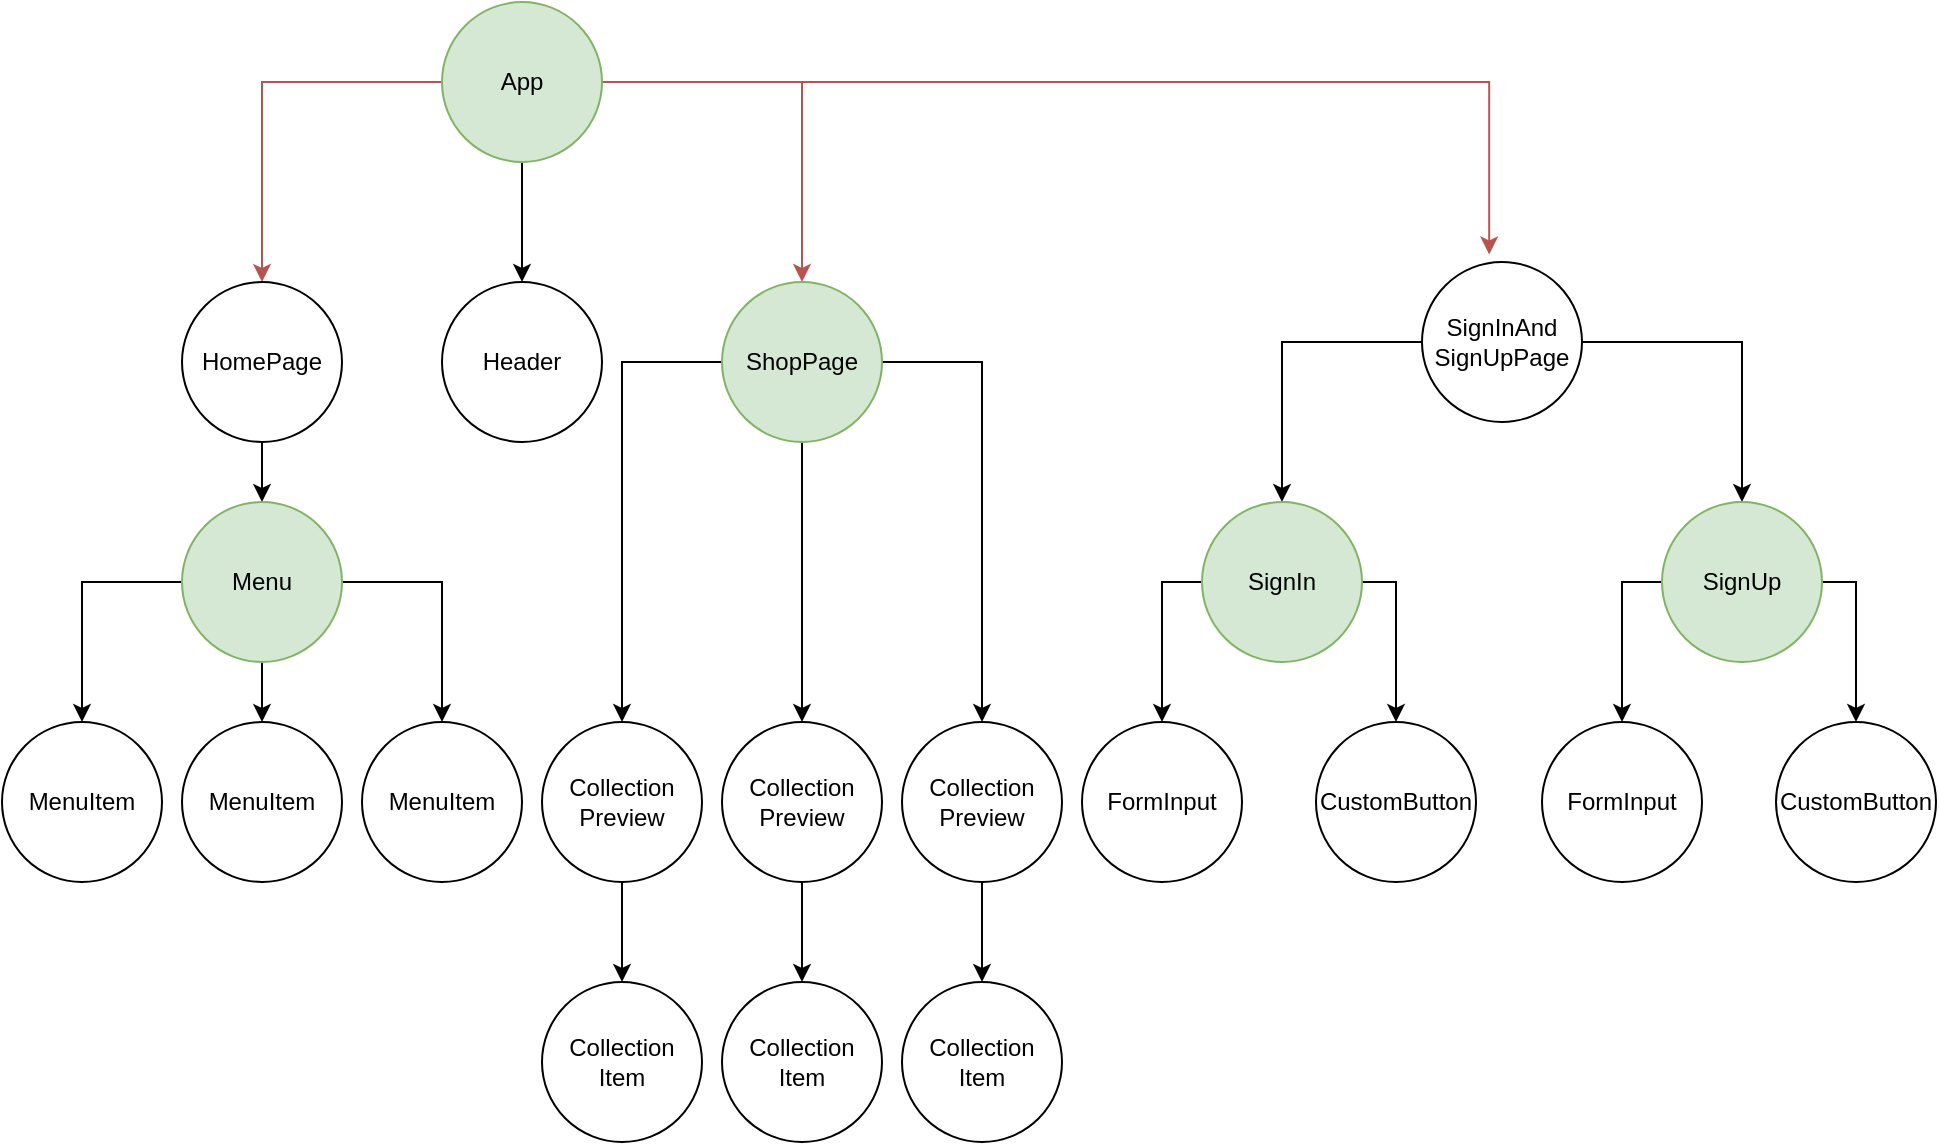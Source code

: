 <mxfile version="21.3.0" type="device">
  <diagram name="Page-1" id="hFuRC-QBSgHIgwPjo1Lk">
    <mxGraphModel dx="1050" dy="587" grid="1" gridSize="10" guides="1" tooltips="1" connect="1" arrows="1" fold="1" page="1" pageScale="1" pageWidth="1654" pageHeight="2336" math="0" shadow="0">
      <root>
        <mxCell id="0" />
        <mxCell id="1" parent="0" />
        <mxCell id="1gE5Iu_umKB56UgZcSIF-5" value="" style="edgeStyle=orthogonalEdgeStyle;rounded=0;orthogonalLoop=1;jettySize=auto;html=1;fillColor=#f8cecc;strokeColor=#b85450;" parent="1" source="1gE5Iu_umKB56UgZcSIF-1" target="1gE5Iu_umKB56UgZcSIF-2" edge="1">
          <mxGeometry relative="1" as="geometry" />
        </mxCell>
        <mxCell id="1gE5Iu_umKB56UgZcSIF-13" style="edgeStyle=orthogonalEdgeStyle;rounded=0;orthogonalLoop=1;jettySize=auto;html=1;entryX=0.5;entryY=0;entryDx=0;entryDy=0;fillColor=#f8cecc;strokeColor=#b85450;" parent="1" source="1gE5Iu_umKB56UgZcSIF-1" target="1gE5Iu_umKB56UgZcSIF-12" edge="1">
          <mxGeometry relative="1" as="geometry" />
        </mxCell>
        <mxCell id="1gE5Iu_umKB56UgZcSIF-23" value="" style="edgeStyle=orthogonalEdgeStyle;rounded=0;orthogonalLoop=1;jettySize=auto;html=1;" parent="1" source="1gE5Iu_umKB56UgZcSIF-1" target="1gE5Iu_umKB56UgZcSIF-22" edge="1">
          <mxGeometry relative="1" as="geometry" />
        </mxCell>
        <mxCell id="1gE5Iu_umKB56UgZcSIF-32" style="edgeStyle=orthogonalEdgeStyle;rounded=0;orthogonalLoop=1;jettySize=auto;html=1;entryX=0.42;entryY=-0.047;entryDx=0;entryDy=0;entryPerimeter=0;fillColor=#f8cecc;strokeColor=#b85450;" parent="1" source="1gE5Iu_umKB56UgZcSIF-1" target="1gE5Iu_umKB56UgZcSIF-24" edge="1">
          <mxGeometry relative="1" as="geometry" />
        </mxCell>
        <mxCell id="1gE5Iu_umKB56UgZcSIF-1" value="App" style="ellipse;whiteSpace=wrap;html=1;aspect=fixed;fillColor=#d5e8d4;strokeColor=#82b366;" parent="1" vertex="1">
          <mxGeometry x="310" y="80" width="80" height="80" as="geometry" />
        </mxCell>
        <mxCell id="1gE5Iu_umKB56UgZcSIF-6" value="" style="edgeStyle=orthogonalEdgeStyle;rounded=0;orthogonalLoop=1;jettySize=auto;html=1;" parent="1" source="1gE5Iu_umKB56UgZcSIF-2" target="1gE5Iu_umKB56UgZcSIF-3" edge="1">
          <mxGeometry relative="1" as="geometry" />
        </mxCell>
        <mxCell id="1gE5Iu_umKB56UgZcSIF-2" value="HomePage" style="ellipse;whiteSpace=wrap;html=1;aspect=fixed;" parent="1" vertex="1">
          <mxGeometry x="180" y="220" width="80" height="80" as="geometry" />
        </mxCell>
        <mxCell id="1gE5Iu_umKB56UgZcSIF-9" value="" style="edgeStyle=orthogonalEdgeStyle;rounded=0;orthogonalLoop=1;jettySize=auto;html=1;" parent="1" source="1gE5Iu_umKB56UgZcSIF-3" target="1gE5Iu_umKB56UgZcSIF-7" edge="1">
          <mxGeometry relative="1" as="geometry" />
        </mxCell>
        <mxCell id="1gE5Iu_umKB56UgZcSIF-10" style="edgeStyle=orthogonalEdgeStyle;rounded=0;orthogonalLoop=1;jettySize=auto;html=1;" parent="1" source="1gE5Iu_umKB56UgZcSIF-3" target="1gE5Iu_umKB56UgZcSIF-4" edge="1">
          <mxGeometry relative="1" as="geometry" />
        </mxCell>
        <mxCell id="1gE5Iu_umKB56UgZcSIF-11" style="edgeStyle=orthogonalEdgeStyle;rounded=0;orthogonalLoop=1;jettySize=auto;html=1;entryX=0.5;entryY=0;entryDx=0;entryDy=0;" parent="1" source="1gE5Iu_umKB56UgZcSIF-3" target="1gE5Iu_umKB56UgZcSIF-8" edge="1">
          <mxGeometry relative="1" as="geometry" />
        </mxCell>
        <mxCell id="1gE5Iu_umKB56UgZcSIF-3" value="Menu" style="ellipse;whiteSpace=wrap;html=1;aspect=fixed;fillColor=#d5e8d4;strokeColor=#82b366;" parent="1" vertex="1">
          <mxGeometry x="180" y="330" width="80" height="80" as="geometry" />
        </mxCell>
        <mxCell id="1gE5Iu_umKB56UgZcSIF-4" value="MenuItem" style="ellipse;whiteSpace=wrap;html=1;aspect=fixed;" parent="1" vertex="1">
          <mxGeometry x="90" y="440" width="80" height="80" as="geometry" />
        </mxCell>
        <mxCell id="1gE5Iu_umKB56UgZcSIF-7" value="MenuItem" style="ellipse;whiteSpace=wrap;html=1;aspect=fixed;" parent="1" vertex="1">
          <mxGeometry x="180" y="440" width="80" height="80" as="geometry" />
        </mxCell>
        <mxCell id="1gE5Iu_umKB56UgZcSIF-8" value="MenuItem" style="ellipse;whiteSpace=wrap;html=1;aspect=fixed;" parent="1" vertex="1">
          <mxGeometry x="270" y="440" width="80" height="80" as="geometry" />
        </mxCell>
        <mxCell id="1gE5Iu_umKB56UgZcSIF-19" value="" style="edgeStyle=orthogonalEdgeStyle;rounded=0;orthogonalLoop=1;jettySize=auto;html=1;" parent="1" source="1gE5Iu_umKB56UgZcSIF-12" target="1gE5Iu_umKB56UgZcSIF-17" edge="1">
          <mxGeometry relative="1" as="geometry" />
        </mxCell>
        <mxCell id="1gE5Iu_umKB56UgZcSIF-20" style="edgeStyle=orthogonalEdgeStyle;rounded=0;orthogonalLoop=1;jettySize=auto;html=1;" parent="1" source="1gE5Iu_umKB56UgZcSIF-12" target="1gE5Iu_umKB56UgZcSIF-14" edge="1">
          <mxGeometry relative="1" as="geometry" />
        </mxCell>
        <mxCell id="1gE5Iu_umKB56UgZcSIF-21" style="edgeStyle=orthogonalEdgeStyle;rounded=0;orthogonalLoop=1;jettySize=auto;html=1;entryX=0.5;entryY=0;entryDx=0;entryDy=0;" parent="1" source="1gE5Iu_umKB56UgZcSIF-12" target="1gE5Iu_umKB56UgZcSIF-18" edge="1">
          <mxGeometry relative="1" as="geometry" />
        </mxCell>
        <mxCell id="1gE5Iu_umKB56UgZcSIF-12" value="ShopPage" style="ellipse;whiteSpace=wrap;html=1;aspect=fixed;fillColor=#d5e8d4;strokeColor=#82b366;" parent="1" vertex="1">
          <mxGeometry x="450" y="220" width="80" height="80" as="geometry" />
        </mxCell>
        <mxCell id="1gE5Iu_umKB56UgZcSIF-34" style="edgeStyle=orthogonalEdgeStyle;rounded=0;orthogonalLoop=1;jettySize=auto;html=1;entryX=0.5;entryY=0;entryDx=0;entryDy=0;" parent="1" source="1gE5Iu_umKB56UgZcSIF-14" target="1gE5Iu_umKB56UgZcSIF-33" edge="1">
          <mxGeometry relative="1" as="geometry" />
        </mxCell>
        <mxCell id="1gE5Iu_umKB56UgZcSIF-14" value="Collection&lt;br&gt;Preview" style="ellipse;whiteSpace=wrap;html=1;aspect=fixed;" parent="1" vertex="1">
          <mxGeometry x="360" y="440" width="80" height="80" as="geometry" />
        </mxCell>
        <mxCell id="1gE5Iu_umKB56UgZcSIF-37" style="edgeStyle=orthogonalEdgeStyle;rounded=0;orthogonalLoop=1;jettySize=auto;html=1;entryX=0.5;entryY=0;entryDx=0;entryDy=0;" parent="1" source="1gE5Iu_umKB56UgZcSIF-17" target="1gE5Iu_umKB56UgZcSIF-35" edge="1">
          <mxGeometry relative="1" as="geometry" />
        </mxCell>
        <mxCell id="1gE5Iu_umKB56UgZcSIF-17" value="Collection&lt;br&gt;Preview" style="ellipse;whiteSpace=wrap;html=1;aspect=fixed;" parent="1" vertex="1">
          <mxGeometry x="450" y="440" width="80" height="80" as="geometry" />
        </mxCell>
        <mxCell id="1gE5Iu_umKB56UgZcSIF-38" style="edgeStyle=orthogonalEdgeStyle;rounded=0;orthogonalLoop=1;jettySize=auto;html=1;entryX=0.5;entryY=0;entryDx=0;entryDy=0;" parent="1" source="1gE5Iu_umKB56UgZcSIF-18" target="1gE5Iu_umKB56UgZcSIF-36" edge="1">
          <mxGeometry relative="1" as="geometry" />
        </mxCell>
        <mxCell id="1gE5Iu_umKB56UgZcSIF-18" value="Collection&lt;br&gt;Preview" style="ellipse;whiteSpace=wrap;html=1;aspect=fixed;" parent="1" vertex="1">
          <mxGeometry x="540" y="440" width="80" height="80" as="geometry" />
        </mxCell>
        <mxCell id="1gE5Iu_umKB56UgZcSIF-22" value="Header" style="ellipse;whiteSpace=wrap;html=1;aspect=fixed;" parent="1" vertex="1">
          <mxGeometry x="310" y="220" width="80" height="80" as="geometry" />
        </mxCell>
        <mxCell id="1gE5Iu_umKB56UgZcSIF-28" style="edgeStyle=orthogonalEdgeStyle;rounded=0;orthogonalLoop=1;jettySize=auto;html=1;entryX=0.5;entryY=0;entryDx=0;entryDy=0;" parent="1" source="1gE5Iu_umKB56UgZcSIF-24" target="1gE5Iu_umKB56UgZcSIF-25" edge="1">
          <mxGeometry relative="1" as="geometry" />
        </mxCell>
        <mxCell id="brSuPsNbmK6J6uJ89_91-11" style="edgeStyle=orthogonalEdgeStyle;rounded=0;orthogonalLoop=1;jettySize=auto;html=1;entryX=0.5;entryY=0;entryDx=0;entryDy=0;" edge="1" parent="1" source="1gE5Iu_umKB56UgZcSIF-24" target="brSuPsNbmK6J6uJ89_91-8">
          <mxGeometry relative="1" as="geometry" />
        </mxCell>
        <mxCell id="1gE5Iu_umKB56UgZcSIF-24" value="SignInAnd&lt;br&gt;SignUpPage" style="ellipse;whiteSpace=wrap;html=1;aspect=fixed;" parent="1" vertex="1">
          <mxGeometry x="800" y="210" width="80" height="80" as="geometry" />
        </mxCell>
        <mxCell id="1gE5Iu_umKB56UgZcSIF-30" style="edgeStyle=orthogonalEdgeStyle;rounded=0;orthogonalLoop=1;jettySize=auto;html=1;entryX=0.5;entryY=0;entryDx=0;entryDy=0;" parent="1" source="1gE5Iu_umKB56UgZcSIF-25" target="1gE5Iu_umKB56UgZcSIF-26" edge="1">
          <mxGeometry relative="1" as="geometry">
            <Array as="points">
              <mxPoint x="670" y="370" />
            </Array>
          </mxGeometry>
        </mxCell>
        <mxCell id="1gE5Iu_umKB56UgZcSIF-31" style="edgeStyle=orthogonalEdgeStyle;rounded=0;orthogonalLoop=1;jettySize=auto;html=1;entryX=0.5;entryY=0;entryDx=0;entryDy=0;" parent="1" source="1gE5Iu_umKB56UgZcSIF-25" target="1gE5Iu_umKB56UgZcSIF-27" edge="1">
          <mxGeometry relative="1" as="geometry">
            <Array as="points">
              <mxPoint x="787" y="370" />
            </Array>
          </mxGeometry>
        </mxCell>
        <mxCell id="1gE5Iu_umKB56UgZcSIF-25" value="SignIn" style="ellipse;whiteSpace=wrap;html=1;aspect=fixed;fillColor=#d5e8d4;strokeColor=#82b366;" parent="1" vertex="1">
          <mxGeometry x="690" y="330" width="80" height="80" as="geometry" />
        </mxCell>
        <mxCell id="1gE5Iu_umKB56UgZcSIF-26" value="FormInput" style="ellipse;whiteSpace=wrap;html=1;aspect=fixed;" parent="1" vertex="1">
          <mxGeometry x="630" y="440" width="80" height="80" as="geometry" />
        </mxCell>
        <mxCell id="1gE5Iu_umKB56UgZcSIF-27" value="CustomButton" style="ellipse;whiteSpace=wrap;html=1;aspect=fixed;" parent="1" vertex="1">
          <mxGeometry x="747" y="440" width="80" height="80" as="geometry" />
        </mxCell>
        <mxCell id="1gE5Iu_umKB56UgZcSIF-33" value="Collection&lt;br&gt;Item" style="ellipse;whiteSpace=wrap;html=1;aspect=fixed;" parent="1" vertex="1">
          <mxGeometry x="360" y="570" width="80" height="80" as="geometry" />
        </mxCell>
        <mxCell id="1gE5Iu_umKB56UgZcSIF-35" value="Collection&lt;br&gt;Item" style="ellipse;whiteSpace=wrap;html=1;aspect=fixed;" parent="1" vertex="1">
          <mxGeometry x="450" y="570" width="80" height="80" as="geometry" />
        </mxCell>
        <mxCell id="1gE5Iu_umKB56UgZcSIF-36" value="Collection&lt;br&gt;Item" style="ellipse;whiteSpace=wrap;html=1;aspect=fixed;" parent="1" vertex="1">
          <mxGeometry x="540" y="570" width="80" height="80" as="geometry" />
        </mxCell>
        <mxCell id="brSuPsNbmK6J6uJ89_91-6" style="edgeStyle=orthogonalEdgeStyle;rounded=0;orthogonalLoop=1;jettySize=auto;html=1;entryX=0.5;entryY=0;entryDx=0;entryDy=0;" edge="1" parent="1" source="brSuPsNbmK6J6uJ89_91-8" target="brSuPsNbmK6J6uJ89_91-9">
          <mxGeometry relative="1" as="geometry">
            <Array as="points">
              <mxPoint x="900" y="370" />
            </Array>
          </mxGeometry>
        </mxCell>
        <mxCell id="brSuPsNbmK6J6uJ89_91-7" style="edgeStyle=orthogonalEdgeStyle;rounded=0;orthogonalLoop=1;jettySize=auto;html=1;entryX=0.5;entryY=0;entryDx=0;entryDy=0;" edge="1" parent="1" source="brSuPsNbmK6J6uJ89_91-8" target="brSuPsNbmK6J6uJ89_91-10">
          <mxGeometry relative="1" as="geometry">
            <Array as="points">
              <mxPoint x="1017" y="370" />
            </Array>
          </mxGeometry>
        </mxCell>
        <mxCell id="brSuPsNbmK6J6uJ89_91-8" value="SignUp" style="ellipse;whiteSpace=wrap;html=1;aspect=fixed;fillColor=#d5e8d4;strokeColor=#82b366;" vertex="1" parent="1">
          <mxGeometry x="920" y="330" width="80" height="80" as="geometry" />
        </mxCell>
        <mxCell id="brSuPsNbmK6J6uJ89_91-9" value="FormInput" style="ellipse;whiteSpace=wrap;html=1;aspect=fixed;" vertex="1" parent="1">
          <mxGeometry x="860" y="440" width="80" height="80" as="geometry" />
        </mxCell>
        <mxCell id="brSuPsNbmK6J6uJ89_91-10" value="CustomButton" style="ellipse;whiteSpace=wrap;html=1;aspect=fixed;" vertex="1" parent="1">
          <mxGeometry x="977" y="440" width="80" height="80" as="geometry" />
        </mxCell>
      </root>
    </mxGraphModel>
  </diagram>
</mxfile>
